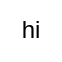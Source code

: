 <mxfile version="24.8.4" pages="7">
  <diagram name="UseCase" id="pGo0Ua1fCD3FLjmLCVSG">
    <mxGraphModel grid="1" page="1" gridSize="10" guides="1" tooltips="1" connect="1" arrows="1" fold="1" pageScale="1" pageWidth="850" pageHeight="1100" math="0" shadow="0">
      <root>
        <mxCell id="0" />
        <mxCell id="1" parent="0" />
        <mxCell id="SIzKakBQz7Iz3s13fFGD-1" value="hi" style="text;html=1;align=center;verticalAlign=middle;resizable=0;points=[];autosize=1;strokeColor=none;fillColor=none;" vertex="1" parent="1">
          <mxGeometry x="165" y="248" width="30" height="30" as="geometry" />
        </mxCell>
      </root>
    </mxGraphModel>
  </diagram>
  <diagram id="SGFZBgq9MUB8QCmwQ4LD" name="Domain">
    <mxGraphModel dx="569" dy="390" grid="1" gridSize="10" guides="1" tooltips="1" connect="1" arrows="1" fold="1" page="1" pageScale="1" pageWidth="850" pageHeight="1100" math="0" shadow="0">
      <root>
        <mxCell id="0" />
        <mxCell id="1" parent="0" />
      </root>
    </mxGraphModel>
  </diagram>
  <diagram id="jqUyy1axnwg591LTO2cU" name="Class">
    <mxGraphModel dx="569" dy="390" grid="1" gridSize="10" guides="1" tooltips="1" connect="1" arrows="1" fold="1" page="1" pageScale="1" pageWidth="850" pageHeight="1100" math="0" shadow="0">
      <root>
        <mxCell id="0" />
        <mxCell id="1" parent="0" />
      </root>
    </mxGraphModel>
  </diagram>
  <diagram id="FSQaj4nNlCYS4cmVZEd2" name="Activity">
    <mxGraphModel dx="569" dy="390" grid="1" gridSize="10" guides="1" tooltips="1" connect="1" arrows="1" fold="1" page="1" pageScale="1" pageWidth="850" pageHeight="1100" math="0" shadow="0">
      <root>
        <mxCell id="0" />
        <mxCell id="1" parent="0" />
      </root>
    </mxGraphModel>
  </diagram>
  <diagram id="e8PYLe2QElewwn0nzecc" name="Sequence">
    <mxGraphModel dx="569" dy="390" grid="1" gridSize="10" guides="1" tooltips="1" connect="1" arrows="1" fold="1" page="1" pageScale="1" pageWidth="850" pageHeight="1100" math="0" shadow="0">
      <root>
        <mxCell id="0" />
        <mxCell id="1" parent="0" />
      </root>
    </mxGraphModel>
  </diagram>
  <diagram id="FUIHmnM4u5kSjqx2Ff3v" name="State">
    <mxGraphModel dx="569" dy="390" grid="1" gridSize="10" guides="1" tooltips="1" connect="1" arrows="1" fold="1" page="1" pageScale="1" pageWidth="850" pageHeight="1100" math="0" shadow="0">
      <root>
        <mxCell id="0" />
        <mxCell id="1" parent="0" />
      </root>
    </mxGraphModel>
  </diagram>
  <diagram id="D0ra59MayIBoaO3ALaAU" name="GRASP">
    <mxGraphModel dx="1480" dy="453" grid="1" gridSize="10" guides="1" tooltips="1" connect="1" arrows="1" fold="1" page="1" pageScale="1" pageWidth="850" pageHeight="1100" math="0" shadow="0">
      <root>
        <mxCell id="0" />
        <mxCell id="1" parent="0" />
        <mxCell id="eIzB0z3w5J9MXsxo445Z-19" value="Login " style="text;html=1;align=center;verticalAlign=middle;resizable=0;points=[];autosize=1;strokeColor=none;fillColor=none;" vertex="1" parent="1">
          <mxGeometry x="400" y="88" width="50" height="30" as="geometry" />
        </mxCell>
        <mxCell id="eIzB0z3w5J9MXsxo445Z-20" value="Manage User Roles" style="text;html=1;align=center;verticalAlign=middle;resizable=0;points=[];autosize=1;strokeColor=none;fillColor=none;" vertex="1" parent="1">
          <mxGeometry x="360" y="118" width="130" height="30" as="geometry" />
        </mxCell>
        <mxCell id="eIzB0z3w5J9MXsxo445Z-21" value="Create Property Listing" style="text;html=1;align=center;verticalAlign=middle;resizable=0;points=[];autosize=1;strokeColor=none;fillColor=none;" vertex="1" parent="1">
          <mxGeometry x="350" y="168" width="150" height="30" as="geometry" />
        </mxCell>
        <mxCell id="eIzB0z3w5J9MXsxo445Z-22" value="Manage Property Listing" style="text;whiteSpace=wrap;html=1;" vertex="1" parent="1">
          <mxGeometry x="345" y="200" width="160" height="40" as="geometry" />
        </mxCell>
        <mxCell id="eIzB0z3w5J9MXsxo445Z-23" value="Search Properties" style="text;html=1;align=center;verticalAlign=middle;resizable=0;points=[];autosize=1;strokeColor=none;fillColor=none;" vertex="1" parent="1">
          <mxGeometry x="365" y="238" width="120" height="30" as="geometry" />
        </mxCell>
        <mxCell id="eIzB0z3w5J9MXsxo445Z-24" value="Filter Properties " style="text;html=1;align=center;verticalAlign=middle;resizable=0;points=[];autosize=1;strokeColor=none;fillColor=none;" vertex="1" parent="1">
          <mxGeometry x="370" y="268" width="110" height="30" as="geometry" />
        </mxCell>
        <mxCell id="eIzB0z3w5J9MXsxo445Z-25" value="View Virtual Tours and Media" style="text;whiteSpace=wrap;html=1;" vertex="1" parent="1">
          <mxGeometry x="330" y="298" width="190" height="40" as="geometry" />
        </mxCell>
        <mxCell id="eIzB0z3w5J9MXsxo445Z-26" value="Request Property Viewing " style="text;html=1;align=center;verticalAlign=middle;resizable=0;points=[];autosize=1;strokeColor=none;fillColor=none;" vertex="1" parent="1">
          <mxGeometry x="345" y="338" width="160" height="30" as="geometry" />
        </mxCell>
        <mxCell id="eIzB0z3w5J9MXsxo445Z-27" value="Approve/Reschedule/Decline &#39;&lt;div&gt;Viewing Request&lt;/div&gt;" style="text;html=1;align=center;verticalAlign=middle;resizable=0;points=[];autosize=1;strokeColor=none;fillColor=none;" vertex="1" parent="1">
          <mxGeometry x="335" y="363" width="180" height="40" as="geometry" />
        </mxCell>
        <mxCell id="eIzB0z3w5J9MXsxo445Z-28" value="Send Automated Reminders" style="text;html=1;align=center;verticalAlign=middle;resizable=0;points=[];autosize=1;strokeColor=none;fillColor=none;" vertex="1" parent="1">
          <mxGeometry x="340" y="428" width="170" height="30" as="geometry" />
        </mxCell>
        <mxCell id="eIzB0z3w5J9MXsxo445Z-29" value="Submit Offer" style="text;html=1;align=center;verticalAlign=middle;resizable=0;points=[];autosize=1;strokeColor=none;fillColor=none;" vertex="1" parent="1">
          <mxGeometry x="380" y="468" width="90" height="30" as="geometry" />
        </mxCell>
        <mxCell id="eIzB0z3w5J9MXsxo445Z-30" value="Review Offer" style="text;html=1;align=center;verticalAlign=middle;resizable=0;points=[];autosize=1;strokeColor=none;fillColor=none;" vertex="1" parent="1">
          <mxGeometry x="380" y="508" width="90" height="30" as="geometry" />
        </mxCell>
        <mxCell id="eIzB0z3w5J9MXsxo445Z-31" value="Accept/Counter/Reject&amp;nbsp;&lt;div&gt;Offer &lt;/div&gt;" style="text;html=1;align=center;verticalAlign=middle;resizable=0;points=[];autosize=1;strokeColor=none;fillColor=none;" vertex="1" parent="1">
          <mxGeometry x="350" y="543" width="150" height="40" as="geometry" />
        </mxCell>
        <mxCell id="eIzB0z3w5J9MXsxo445Z-32" value="Log Transaction Details" style="text;html=1;align=center;verticalAlign=middle;resizable=0;points=[];autosize=1;strokeColor=none;fillColor=none;" vertex="1" parent="1">
          <mxGeometry x="350" y="578" width="150" height="30" as="geometry" />
        </mxCell>
        <mxCell id="eIzB0z3w5J9MXsxo445Z-34" value="Update Offer Status" style="text;html=1;align=center;verticalAlign=middle;resizable=0;points=[];autosize=1;strokeColor=none;fillColor=none;" vertex="1" parent="1">
          <mxGeometry x="360" y="608" width="130" height="30" as="geometry" />
        </mxCell>
        <mxCell id="eIzB0z3w5J9MXsxo445Z-35" value="View Property Performance Reports" style="text;html=1;align=center;verticalAlign=middle;resizable=0;points=[];autosize=1;strokeColor=none;fillColor=none;" vertex="1" parent="1">
          <mxGeometry x="315" y="628" width="220" height="30" as="geometry" />
        </mxCell>
        <mxCell id="eIzB0z3w5J9MXsxo445Z-36" value="View Agent Activity Reports" style="text;html=1;align=center;verticalAlign=middle;resizable=0;points=[];autosize=1;strokeColor=none;fillColor=none;" vertex="1" parent="1">
          <mxGeometry x="340" y="658" width="170" height="30" as="geometry" />
        </mxCell>
        <mxCell id="eIzB0z3w5J9MXsxo445Z-37" value="Access Client Insights" style="text;html=1;align=center;verticalAlign=middle;resizable=0;points=[];autosize=1;strokeColor=none;fillColor=none;" vertex="1" parent="1">
          <mxGeometry x="355" y="698" width="140" height="30" as="geometry" />
        </mxCell>
      </root>
    </mxGraphModel>
  </diagram>
</mxfile>
